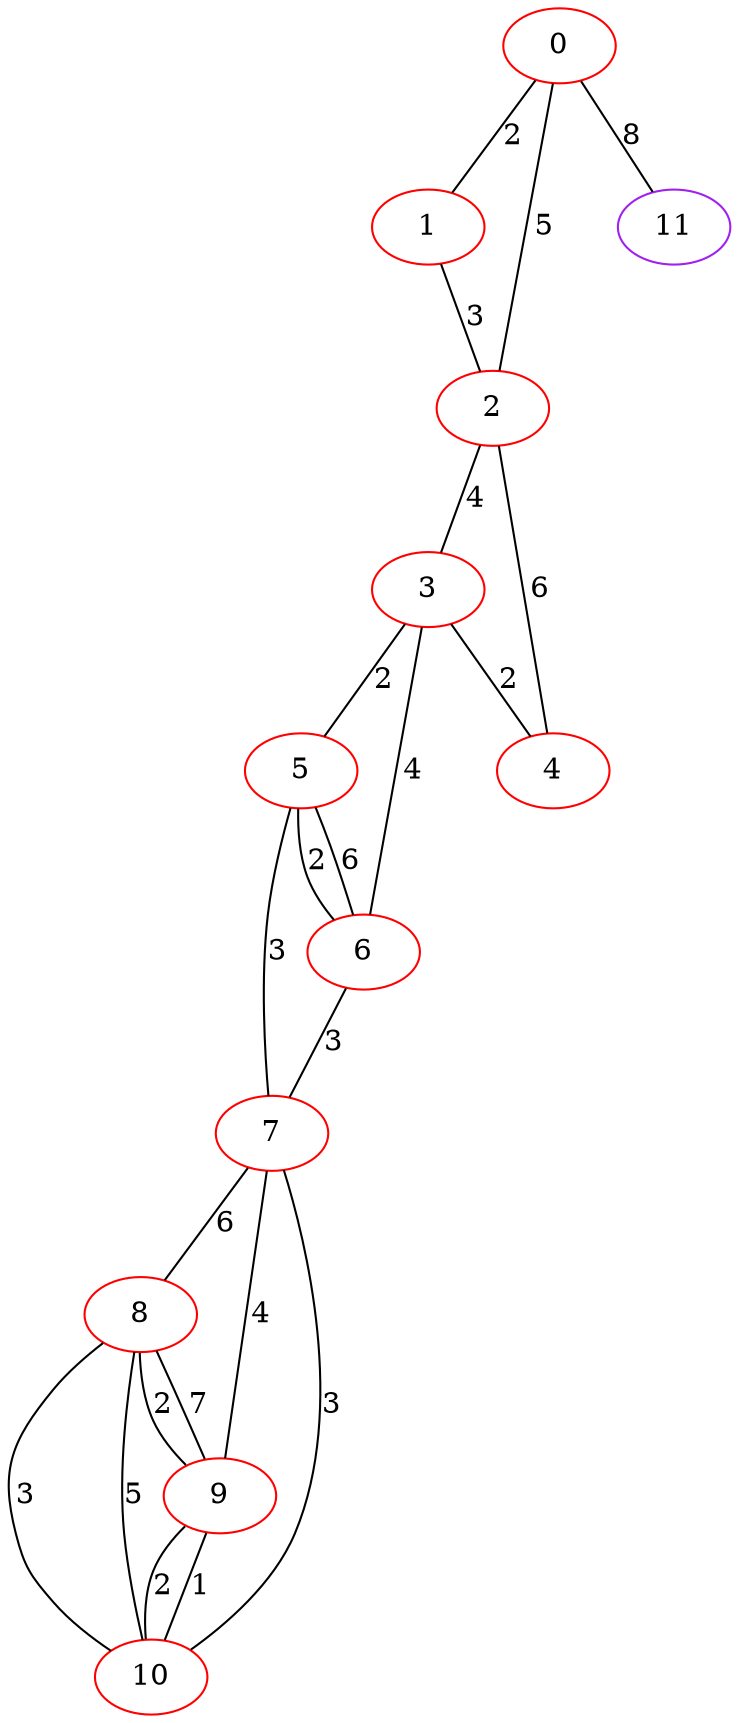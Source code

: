 graph "" {
0 [color=red, weight=1];
1 [color=red, weight=1];
2 [color=red, weight=1];
3 [color=red, weight=1];
4 [color=red, weight=1];
5 [color=red, weight=1];
6 [color=red, weight=1];
7 [color=red, weight=1];
8 [color=red, weight=1];
9 [color=red, weight=1];
10 [color=red, weight=1];
11 [color=purple, weight=4];
0 -- 1  [key=0, label=2];
0 -- 2  [key=0, label=5];
0 -- 11  [key=0, label=8];
1 -- 2  [key=0, label=3];
2 -- 3  [key=0, label=4];
2 -- 4  [key=0, label=6];
3 -- 4  [key=0, label=2];
3 -- 5  [key=0, label=2];
3 -- 6  [key=0, label=4];
5 -- 6  [key=0, label=6];
5 -- 6  [key=1, label=2];
5 -- 7  [key=0, label=3];
6 -- 7  [key=0, label=3];
7 -- 8  [key=0, label=6];
7 -- 9  [key=0, label=4];
7 -- 10  [key=0, label=3];
8 -- 9  [key=0, label=2];
8 -- 9  [key=1, label=7];
8 -- 10  [key=0, label=3];
8 -- 10  [key=1, label=5];
9 -- 10  [key=0, label=1];
9 -- 10  [key=1, label=2];
}

